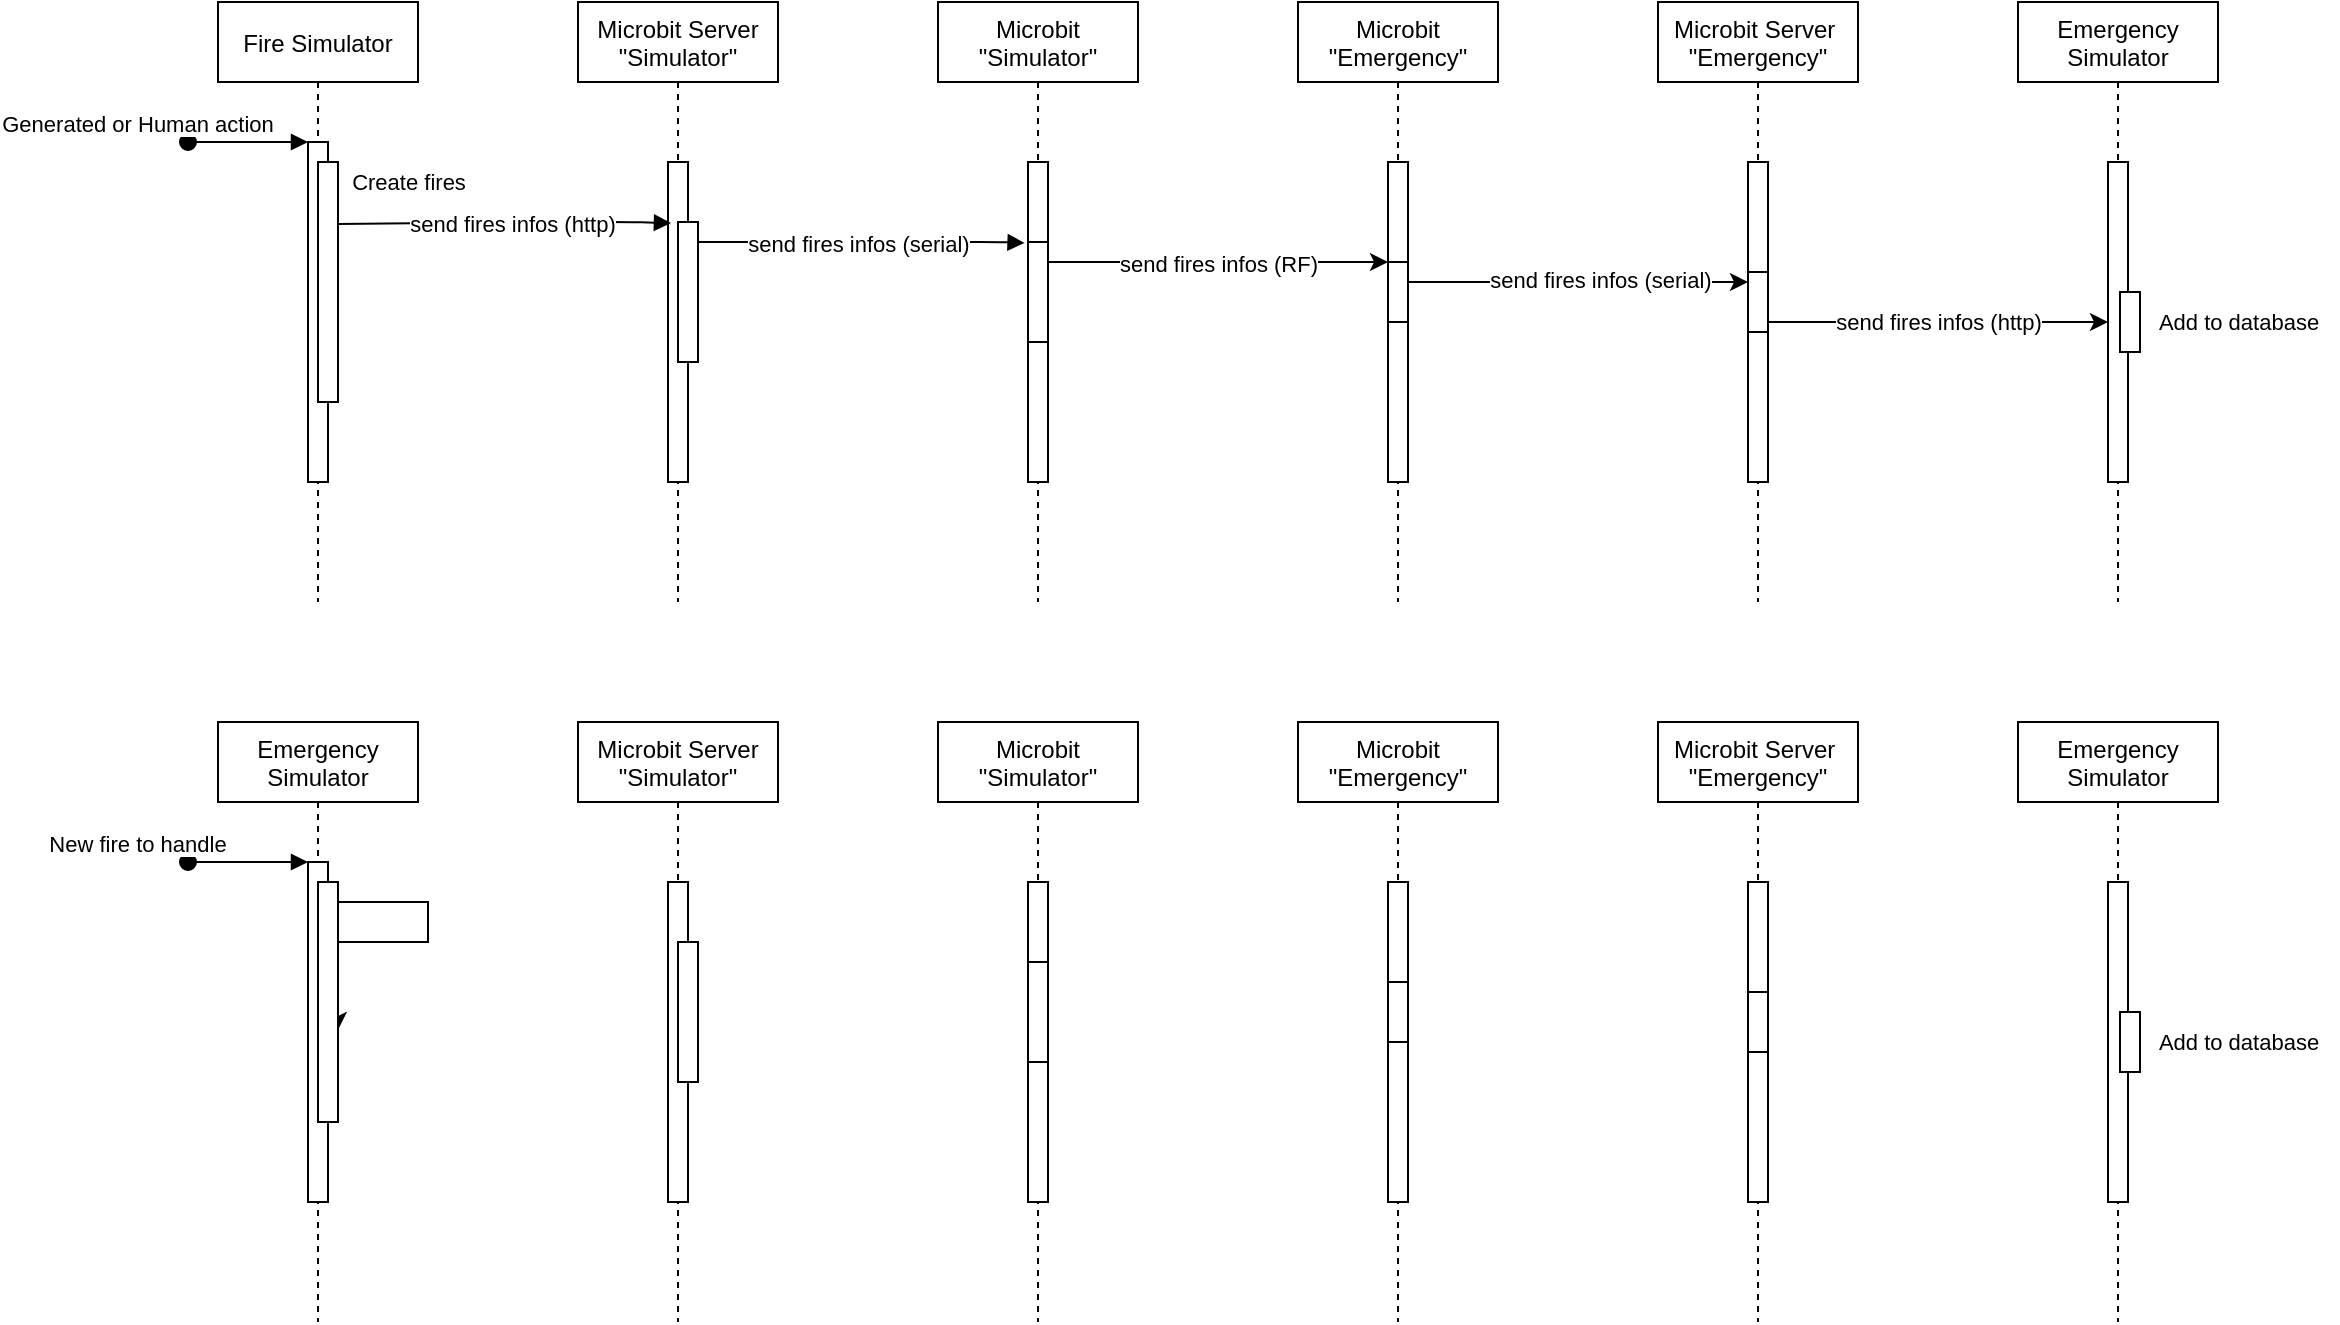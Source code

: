 <mxfile version="14.0.4" type="github">
  <diagram id="kgpKYQtTHZ0yAKxKKP6v" name="Page-1">
    <mxGraphModel dx="1588" dy="757" grid="1" gridSize="10" guides="1" tooltips="1" connect="1" arrows="1" fold="1" page="1" pageScale="1" pageWidth="850" pageHeight="1100" math="0" shadow="0" extFonts="Permanent Marker^https://fonts.googleapis.com/css?family=Permanent+Marker">
      <root>
        <mxCell id="0" />
        <mxCell id="1" parent="0" />
        <mxCell id="3nuBFxr9cyL0pnOWT2aG-1" value="Fire Simulator" style="shape=umlLifeline;perimeter=lifelinePerimeter;container=1;collapsible=0;recursiveResize=0;rounded=0;shadow=0;strokeWidth=1;" parent="1" vertex="1">
          <mxGeometry x="120" y="80" width="100" height="300" as="geometry" />
        </mxCell>
        <mxCell id="3nuBFxr9cyL0pnOWT2aG-2" value="" style="points=[];perimeter=orthogonalPerimeter;rounded=0;shadow=0;strokeWidth=1;" parent="3nuBFxr9cyL0pnOWT2aG-1" vertex="1">
          <mxGeometry x="45" y="70" width="10" height="170" as="geometry" />
        </mxCell>
        <mxCell id="3nuBFxr9cyL0pnOWT2aG-3" value="Generated or Human action" style="verticalAlign=bottom;startArrow=oval;endArrow=block;startSize=8;shadow=0;strokeWidth=1;" parent="3nuBFxr9cyL0pnOWT2aG-1" target="3nuBFxr9cyL0pnOWT2aG-2" edge="1">
          <mxGeometry x="-1" y="-25" relative="1" as="geometry">
            <mxPoint x="-15" y="70" as="sourcePoint" />
            <mxPoint x="-25" y="-25" as="offset" />
          </mxGeometry>
        </mxCell>
        <mxCell id="3nuBFxr9cyL0pnOWT2aG-5" value="Microbit Server &#xa;&quot;Simulator&quot;" style="shape=umlLifeline;perimeter=lifelinePerimeter;container=1;collapsible=0;recursiveResize=0;rounded=0;shadow=0;strokeWidth=1;" parent="1" vertex="1">
          <mxGeometry x="300" y="80" width="100" height="300" as="geometry" />
        </mxCell>
        <mxCell id="3nuBFxr9cyL0pnOWT2aG-6" value="" style="points=[];perimeter=orthogonalPerimeter;rounded=0;shadow=0;strokeWidth=1;" parent="3nuBFxr9cyL0pnOWT2aG-5" vertex="1">
          <mxGeometry x="45" y="80" width="10" height="160" as="geometry" />
        </mxCell>
        <mxCell id="HOpp2nxaqxP0PWBmFJq2-1" value="Microbit &#xa;&quot;Simulator&quot;" style="shape=umlLifeline;perimeter=lifelinePerimeter;container=1;collapsible=0;recursiveResize=0;rounded=0;shadow=0;strokeWidth=1;" parent="1" vertex="1">
          <mxGeometry x="480" y="80" width="100" height="300" as="geometry" />
        </mxCell>
        <mxCell id="HOpp2nxaqxP0PWBmFJq2-2" value="" style="points=[];perimeter=orthogonalPerimeter;rounded=0;shadow=0;strokeWidth=1;" parent="HOpp2nxaqxP0PWBmFJq2-1" vertex="1">
          <mxGeometry x="45" y="80" width="10" height="160" as="geometry" />
        </mxCell>
        <mxCell id="9IBMMB6tiIiyF1nRFMf0-17" value="" style="rounded=0;whiteSpace=wrap;html=1;" vertex="1" parent="HOpp2nxaqxP0PWBmFJq2-1">
          <mxGeometry x="45" y="120" width="10" height="50" as="geometry" />
        </mxCell>
        <mxCell id="HOpp2nxaqxP0PWBmFJq2-3" value="Microbit &#xa;&quot;Emergency&quot;" style="shape=umlLifeline;perimeter=lifelinePerimeter;container=1;collapsible=0;recursiveResize=0;rounded=0;shadow=0;strokeWidth=1;" parent="1" vertex="1">
          <mxGeometry x="660" y="80" width="100" height="300" as="geometry" />
        </mxCell>
        <mxCell id="HOpp2nxaqxP0PWBmFJq2-4" value="" style="points=[];perimeter=orthogonalPerimeter;rounded=0;shadow=0;strokeWidth=1;" parent="HOpp2nxaqxP0PWBmFJq2-3" vertex="1">
          <mxGeometry x="45" y="80" width="10" height="160" as="geometry" />
        </mxCell>
        <mxCell id="9IBMMB6tiIiyF1nRFMf0-18" value="" style="rounded=0;whiteSpace=wrap;html=1;" vertex="1" parent="HOpp2nxaqxP0PWBmFJq2-3">
          <mxGeometry x="45" y="130" width="10" height="30" as="geometry" />
        </mxCell>
        <mxCell id="HOpp2nxaqxP0PWBmFJq2-5" value="Microbit Server &#xa;&quot;Emergency&quot;" style="shape=umlLifeline;perimeter=lifelinePerimeter;container=1;collapsible=0;recursiveResize=0;rounded=0;shadow=0;strokeWidth=1;" parent="1" vertex="1">
          <mxGeometry x="840" y="80" width="100" height="300" as="geometry" />
        </mxCell>
        <mxCell id="HOpp2nxaqxP0PWBmFJq2-6" value="" style="points=[];perimeter=orthogonalPerimeter;rounded=0;shadow=0;strokeWidth=1;" parent="HOpp2nxaqxP0PWBmFJq2-5" vertex="1">
          <mxGeometry x="45" y="80" width="10" height="160" as="geometry" />
        </mxCell>
        <mxCell id="9IBMMB6tiIiyF1nRFMf0-19" value="" style="rounded=0;whiteSpace=wrap;html=1;" vertex="1" parent="HOpp2nxaqxP0PWBmFJq2-5">
          <mxGeometry x="45" y="135" width="10" height="30" as="geometry" />
        </mxCell>
        <mxCell id="HOpp2nxaqxP0PWBmFJq2-7" value="Emergency &#xa;Simulator" style="shape=umlLifeline;perimeter=lifelinePerimeter;container=1;collapsible=0;recursiveResize=0;rounded=0;shadow=0;strokeWidth=1;" parent="1" vertex="1">
          <mxGeometry x="1020" y="80" width="100" height="300" as="geometry" />
        </mxCell>
        <mxCell id="HOpp2nxaqxP0PWBmFJq2-8" value="" style="points=[];perimeter=orthogonalPerimeter;rounded=0;shadow=0;strokeWidth=1;" parent="HOpp2nxaqxP0PWBmFJq2-7" vertex="1">
          <mxGeometry x="45" y="80" width="10" height="160" as="geometry" />
        </mxCell>
        <mxCell id="9IBMMB6tiIiyF1nRFMf0-20" value="" style="rounded=0;whiteSpace=wrap;html=1;" vertex="1" parent="HOpp2nxaqxP0PWBmFJq2-7">
          <mxGeometry x="51" y="145" width="10" height="30" as="geometry" />
        </mxCell>
        <mxCell id="HOpp2nxaqxP0PWBmFJq2-11" value="" style="verticalAlign=bottom;endArrow=block;shadow=0;strokeWidth=1;entryX=-0.171;entryY=0.253;entryDx=0;entryDy=0;entryPerimeter=0;" parent="1" source="3nuBFxr9cyL0pnOWT2aG-6" target="HOpp2nxaqxP0PWBmFJq2-2" edge="1">
          <mxGeometry relative="1" as="geometry">
            <mxPoint x="360" y="180.0" as="sourcePoint" />
            <mxPoint x="530.0" y="180.0" as="targetPoint" />
            <Array as="points">
              <mxPoint x="470" y="200" />
              <mxPoint x="510" y="200" />
            </Array>
          </mxGeometry>
        </mxCell>
        <mxCell id="9IBMMB6tiIiyF1nRFMf0-5" value="send fires infos (serial)" style="edgeLabel;html=1;align=center;verticalAlign=middle;resizable=0;points=[];" vertex="1" connectable="0" parent="HOpp2nxaqxP0PWBmFJq2-11">
          <mxGeometry x="-0.446" y="-1" relative="1" as="geometry">
            <mxPoint x="38.1" as="offset" />
          </mxGeometry>
        </mxCell>
        <mxCell id="9IBMMB6tiIiyF1nRFMf0-1" value="" style="rounded=0;whiteSpace=wrap;html=1;" vertex="1" parent="1">
          <mxGeometry x="170" y="160" width="10" height="120" as="geometry" />
        </mxCell>
        <mxCell id="9IBMMB6tiIiyF1nRFMf0-2" value="&lt;span style=&quot;font-size: 11px ; background-color: rgb(255 , 255 , 255)&quot;&gt;Create fires&lt;/span&gt;" style="text;html=1;align=center;verticalAlign=middle;resizable=0;points=[];autosize=1;" vertex="1" parent="1">
          <mxGeometry x="180" y="160" width="70" height="20" as="geometry" />
        </mxCell>
        <mxCell id="9IBMMB6tiIiyF1nRFMf0-3" value="" style="verticalAlign=bottom;endArrow=block;shadow=0;strokeWidth=1;entryX=0.148;entryY=0.191;entryDx=0;entryDy=0;entryPerimeter=0;" edge="1" parent="1" target="3nuBFxr9cyL0pnOWT2aG-6">
          <mxGeometry x="0.07" y="-20" relative="1" as="geometry">
            <mxPoint x="180" y="191" as="sourcePoint" />
            <mxPoint x="338.29" y="190.48" as="targetPoint" />
            <Array as="points">
              <mxPoint x="285" y="190" />
              <mxPoint x="325" y="190" />
            </Array>
            <mxPoint as="offset" />
          </mxGeometry>
        </mxCell>
        <mxCell id="9IBMMB6tiIiyF1nRFMf0-4" value="send fires infos (http)" style="edgeLabel;html=1;align=center;verticalAlign=middle;resizable=0;points=[];" vertex="1" connectable="0" parent="9IBMMB6tiIiyF1nRFMf0-3">
          <mxGeometry x="0.04" y="-1" relative="1" as="geometry">
            <mxPoint as="offset" />
          </mxGeometry>
        </mxCell>
        <mxCell id="9IBMMB6tiIiyF1nRFMf0-7" style="edgeStyle=orthogonalEdgeStyle;rounded=0;orthogonalLoop=1;jettySize=auto;html=1;" edge="1" parent="1" source="HOpp2nxaqxP0PWBmFJq2-2" target="HOpp2nxaqxP0PWBmFJq2-4">
          <mxGeometry relative="1" as="geometry">
            <Array as="points">
              <mxPoint x="640" y="210" />
              <mxPoint x="640" y="210" />
            </Array>
          </mxGeometry>
        </mxCell>
        <mxCell id="9IBMMB6tiIiyF1nRFMf0-8" value="&lt;span style=&quot;color: rgba(0 , 0 , 0 , 0) ; font-family: monospace ; font-size: 0px ; background-color: rgb(248 , 249 , 250)&quot;&gt;%3CmxGraphModel%3E%3Croot%3E%3CmxCell%20id%3D%220%22%2F%3E%3CmxCell%20id%3D%221%22%20parent%3D%220%22%2F%3E%3CmxCell%20id%3D%222%22%20value%3D%22send%20fires%20infos%20(serial)%22%20style%3D%22edgeLabel%3Bhtml%3D1%3Balign%3Dcenter%3BverticalAlign%3Dmiddle%3Bresizable%3D0%3Bpoints%3D%5B%5D%3B%22%20vertex%3D%221%22%20connectable%3D%220%22%20parent%3D%221%22%3E%3CmxGeometry%20x%3D%22439.997%22%20y%3D%22201%22%20as%3D%22geometry%22%2F%3E%3C%2FmxCell%3E%3C%2Froot%3E%3C%2FmxGraphModel%3E&lt;/span&gt;" style="edgeLabel;html=1;align=center;verticalAlign=middle;resizable=0;points=[];" vertex="1" connectable="0" parent="9IBMMB6tiIiyF1nRFMf0-7">
          <mxGeometry x="0.23" y="-1" relative="1" as="geometry">
            <mxPoint as="offset" />
          </mxGeometry>
        </mxCell>
        <mxCell id="9IBMMB6tiIiyF1nRFMf0-9" value="send fires infos (RF)" style="edgeLabel;html=1;align=center;verticalAlign=middle;resizable=0;points=[];" vertex="1" connectable="0" parent="9IBMMB6tiIiyF1nRFMf0-7">
          <mxGeometry x="0.117" y="-1" relative="1" as="geometry">
            <mxPoint x="-10.17" as="offset" />
          </mxGeometry>
        </mxCell>
        <mxCell id="9IBMMB6tiIiyF1nRFMf0-11" style="edgeStyle=orthogonalEdgeStyle;rounded=0;orthogonalLoop=1;jettySize=auto;html=1;" edge="1" parent="1" source="HOpp2nxaqxP0PWBmFJq2-4" target="HOpp2nxaqxP0PWBmFJq2-6">
          <mxGeometry relative="1" as="geometry">
            <Array as="points">
              <mxPoint x="810" y="220" />
              <mxPoint x="810" y="220" />
            </Array>
          </mxGeometry>
        </mxCell>
        <mxCell id="9IBMMB6tiIiyF1nRFMf0-12" value="send fires infos (serial)" style="edgeLabel;html=1;align=center;verticalAlign=middle;resizable=0;points=[];" vertex="1" connectable="0" parent="9IBMMB6tiIiyF1nRFMf0-11">
          <mxGeometry x="0.125" y="1" relative="1" as="geometry">
            <mxPoint as="offset" />
          </mxGeometry>
        </mxCell>
        <mxCell id="9IBMMB6tiIiyF1nRFMf0-13" style="edgeStyle=orthogonalEdgeStyle;rounded=0;orthogonalLoop=1;jettySize=auto;html=1;" edge="1" parent="1" source="HOpp2nxaqxP0PWBmFJq2-6" target="HOpp2nxaqxP0PWBmFJq2-8">
          <mxGeometry relative="1" as="geometry" />
        </mxCell>
        <mxCell id="9IBMMB6tiIiyF1nRFMf0-14" value="send fires infos (http)" style="edgeLabel;html=1;align=center;verticalAlign=middle;resizable=0;points=[];" vertex="1" connectable="0" parent="9IBMMB6tiIiyF1nRFMf0-13">
          <mxGeometry x="0.182" y="2" relative="1" as="geometry">
            <mxPoint x="-15.69" y="2" as="offset" />
          </mxGeometry>
        </mxCell>
        <mxCell id="9IBMMB6tiIiyF1nRFMf0-16" value="" style="rounded=0;whiteSpace=wrap;html=1;" vertex="1" parent="1">
          <mxGeometry x="350" y="190" width="10" height="70" as="geometry" />
        </mxCell>
        <mxCell id="9IBMMB6tiIiyF1nRFMf0-21" value="&lt;font style=&quot;font-size: 11px&quot;&gt;Add to database&lt;/font&gt;" style="text;html=1;align=center;verticalAlign=middle;resizable=0;points=[];autosize=1;" vertex="1" parent="1">
          <mxGeometry x="1080" y="230" width="100" height="20" as="geometry" />
        </mxCell>
        <mxCell id="9IBMMB6tiIiyF1nRFMf0-22" value="Emergency &#xa;Simulator" style="shape=umlLifeline;perimeter=lifelinePerimeter;container=1;collapsible=0;recursiveResize=0;rounded=0;shadow=0;strokeWidth=1;" vertex="1" parent="1">
          <mxGeometry x="120" y="440" width="100" height="300" as="geometry" />
        </mxCell>
        <mxCell id="9IBMMB6tiIiyF1nRFMf0-23" value="" style="points=[];perimeter=orthogonalPerimeter;rounded=0;shadow=0;strokeWidth=1;" vertex="1" parent="9IBMMB6tiIiyF1nRFMf0-22">
          <mxGeometry x="45" y="70" width="10" height="170" as="geometry" />
        </mxCell>
        <mxCell id="9IBMMB6tiIiyF1nRFMf0-24" value="New fire to handle" style="verticalAlign=bottom;startArrow=oval;endArrow=block;startSize=8;shadow=0;strokeWidth=1;" edge="1" parent="9IBMMB6tiIiyF1nRFMf0-22" target="9IBMMB6tiIiyF1nRFMf0-23">
          <mxGeometry x="-1" y="-25" relative="1" as="geometry">
            <mxPoint x="-15" y="70" as="sourcePoint" />
            <mxPoint x="-25" y="-25" as="offset" />
          </mxGeometry>
        </mxCell>
        <mxCell id="9IBMMB6tiIiyF1nRFMf0-25" value="Microbit Server &#xa;&quot;Simulator&quot;" style="shape=umlLifeline;perimeter=lifelinePerimeter;container=1;collapsible=0;recursiveResize=0;rounded=0;shadow=0;strokeWidth=1;" vertex="1" parent="1">
          <mxGeometry x="300" y="440" width="100" height="300" as="geometry" />
        </mxCell>
        <mxCell id="9IBMMB6tiIiyF1nRFMf0-26" value="" style="points=[];perimeter=orthogonalPerimeter;rounded=0;shadow=0;strokeWidth=1;" vertex="1" parent="9IBMMB6tiIiyF1nRFMf0-25">
          <mxGeometry x="45" y="80" width="10" height="160" as="geometry" />
        </mxCell>
        <mxCell id="9IBMMB6tiIiyF1nRFMf0-27" value="Microbit &#xa;&quot;Simulator&quot;" style="shape=umlLifeline;perimeter=lifelinePerimeter;container=1;collapsible=0;recursiveResize=0;rounded=0;shadow=0;strokeWidth=1;" vertex="1" parent="1">
          <mxGeometry x="480" y="440" width="100" height="300" as="geometry" />
        </mxCell>
        <mxCell id="9IBMMB6tiIiyF1nRFMf0-28" value="" style="points=[];perimeter=orthogonalPerimeter;rounded=0;shadow=0;strokeWidth=1;" vertex="1" parent="9IBMMB6tiIiyF1nRFMf0-27">
          <mxGeometry x="45" y="80" width="10" height="160" as="geometry" />
        </mxCell>
        <mxCell id="9IBMMB6tiIiyF1nRFMf0-29" value="" style="rounded=0;whiteSpace=wrap;html=1;" vertex="1" parent="9IBMMB6tiIiyF1nRFMf0-27">
          <mxGeometry x="45" y="120" width="10" height="50" as="geometry" />
        </mxCell>
        <mxCell id="9IBMMB6tiIiyF1nRFMf0-30" value="Microbit &#xa;&quot;Emergency&quot;" style="shape=umlLifeline;perimeter=lifelinePerimeter;container=1;collapsible=0;recursiveResize=0;rounded=0;shadow=0;strokeWidth=1;" vertex="1" parent="1">
          <mxGeometry x="660" y="440" width="100" height="300" as="geometry" />
        </mxCell>
        <mxCell id="9IBMMB6tiIiyF1nRFMf0-31" value="" style="points=[];perimeter=orthogonalPerimeter;rounded=0;shadow=0;strokeWidth=1;" vertex="1" parent="9IBMMB6tiIiyF1nRFMf0-30">
          <mxGeometry x="45" y="80" width="10" height="160" as="geometry" />
        </mxCell>
        <mxCell id="9IBMMB6tiIiyF1nRFMf0-32" value="" style="rounded=0;whiteSpace=wrap;html=1;" vertex="1" parent="9IBMMB6tiIiyF1nRFMf0-30">
          <mxGeometry x="45" y="130" width="10" height="30" as="geometry" />
        </mxCell>
        <mxCell id="9IBMMB6tiIiyF1nRFMf0-33" value="Microbit Server &#xa;&quot;Emergency&quot;" style="shape=umlLifeline;perimeter=lifelinePerimeter;container=1;collapsible=0;recursiveResize=0;rounded=0;shadow=0;strokeWidth=1;" vertex="1" parent="1">
          <mxGeometry x="840" y="440" width="100" height="300" as="geometry" />
        </mxCell>
        <mxCell id="9IBMMB6tiIiyF1nRFMf0-34" value="" style="points=[];perimeter=orthogonalPerimeter;rounded=0;shadow=0;strokeWidth=1;" vertex="1" parent="9IBMMB6tiIiyF1nRFMf0-33">
          <mxGeometry x="45" y="80" width="10" height="160" as="geometry" />
        </mxCell>
        <mxCell id="9IBMMB6tiIiyF1nRFMf0-35" value="" style="rounded=0;whiteSpace=wrap;html=1;" vertex="1" parent="9IBMMB6tiIiyF1nRFMf0-33">
          <mxGeometry x="45" y="135" width="10" height="30" as="geometry" />
        </mxCell>
        <mxCell id="9IBMMB6tiIiyF1nRFMf0-36" value="Emergency &#xa;Simulator" style="shape=umlLifeline;perimeter=lifelinePerimeter;container=1;collapsible=0;recursiveResize=0;rounded=0;shadow=0;strokeWidth=1;" vertex="1" parent="1">
          <mxGeometry x="1020" y="440" width="100" height="300" as="geometry" />
        </mxCell>
        <mxCell id="9IBMMB6tiIiyF1nRFMf0-37" value="" style="points=[];perimeter=orthogonalPerimeter;rounded=0;shadow=0;strokeWidth=1;" vertex="1" parent="9IBMMB6tiIiyF1nRFMf0-36">
          <mxGeometry x="45" y="80" width="10" height="160" as="geometry" />
        </mxCell>
        <mxCell id="9IBMMB6tiIiyF1nRFMf0-38" value="" style="rounded=0;whiteSpace=wrap;html=1;" vertex="1" parent="9IBMMB6tiIiyF1nRFMf0-36">
          <mxGeometry x="51" y="145" width="10" height="30" as="geometry" />
        </mxCell>
        <mxCell id="9IBMMB6tiIiyF1nRFMf0-59" style="edgeStyle=orthogonalEdgeStyle;rounded=0;orthogonalLoop=1;jettySize=auto;html=1;entryX=1;entryY=0.75;entryDx=0;entryDy=0;" edge="1" parent="1">
          <mxGeometry relative="1" as="geometry">
            <mxPoint x="180" y="594" as="targetPoint" />
            <mxPoint x="180" y="564.034" as="sourcePoint" />
            <Array as="points">
              <mxPoint x="180" y="530" />
              <mxPoint x="225" y="530" />
              <mxPoint x="225" y="550" />
              <mxPoint x="180" y="550" />
            </Array>
          </mxGeometry>
        </mxCell>
        <mxCell id="9IBMMB6tiIiyF1nRFMf0-41" value="" style="rounded=0;whiteSpace=wrap;html=1;" vertex="1" parent="1">
          <mxGeometry x="170" y="520" width="10" height="120" as="geometry" />
        </mxCell>
        <mxCell id="9IBMMB6tiIiyF1nRFMf0-52" value="" style="rounded=0;whiteSpace=wrap;html=1;" vertex="1" parent="1">
          <mxGeometry x="350" y="550" width="10" height="70" as="geometry" />
        </mxCell>
        <mxCell id="9IBMMB6tiIiyF1nRFMf0-53" value="&lt;font style=&quot;font-size: 11px&quot;&gt;Add to database&lt;/font&gt;" style="text;html=1;align=center;verticalAlign=middle;resizable=0;points=[];autosize=1;" vertex="1" parent="1">
          <mxGeometry x="1080" y="590" width="100" height="20" as="geometry" />
        </mxCell>
      </root>
    </mxGraphModel>
  </diagram>
</mxfile>
